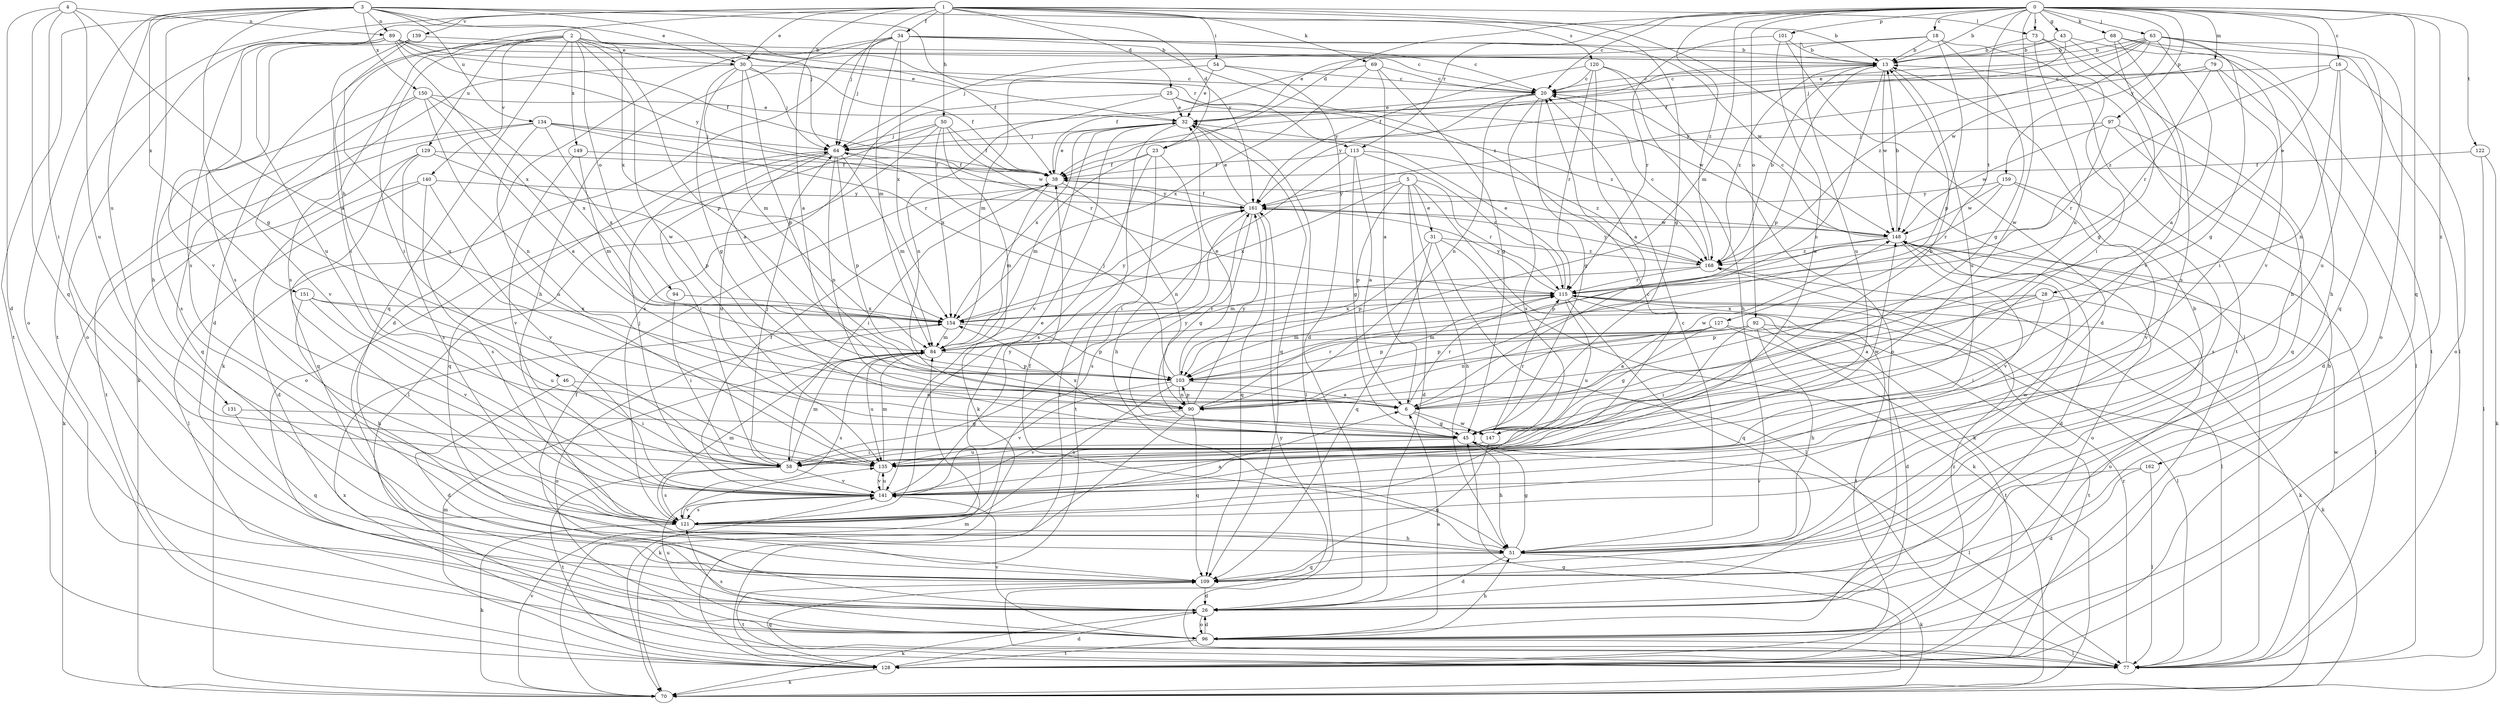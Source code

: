 strict digraph  {
0;
1;
2;
3;
4;
5;
6;
13;
16;
18;
20;
23;
25;
26;
28;
30;
31;
32;
34;
38;
43;
45;
46;
50;
51;
54;
58;
63;
64;
68;
69;
70;
73;
77;
79;
84;
89;
90;
92;
94;
96;
97;
101;
103;
109;
113;
115;
120;
121;
122;
127;
128;
129;
131;
134;
135;
139;
140;
141;
147;
148;
149;
150;
151;
154;
159;
161;
162;
168;
0 -> 13  [label=b];
0 -> 16  [label=c];
0 -> 18  [label=c];
0 -> 20  [label=c];
0 -> 23  [label=d];
0 -> 28  [label=e];
0 -> 43  [label=g];
0 -> 63  [label=j];
0 -> 68  [label=k];
0 -> 73  [label=l];
0 -> 79  [label=m];
0 -> 84  [label=m];
0 -> 92  [label=o];
0 -> 97  [label=p];
0 -> 101  [label=p];
0 -> 109  [label=q];
0 -> 113  [label=r];
0 -> 122  [label=t];
0 -> 127  [label=t];
0 -> 147  [label=w];
0 -> 159  [label=y];
0 -> 162  [label=z];
0 -> 168  [label=z];
1 -> 6  [label=a];
1 -> 23  [label=d];
1 -> 25  [label=d];
1 -> 30  [label=e];
1 -> 34  [label=f];
1 -> 45  [label=g];
1 -> 46  [label=h];
1 -> 50  [label=h];
1 -> 54  [label=i];
1 -> 64  [label=j];
1 -> 69  [label=k];
1 -> 73  [label=l];
1 -> 77  [label=l];
1 -> 120  [label=s];
1 -> 121  [label=s];
1 -> 128  [label=t];
1 -> 139  [label=v];
2 -> 26  [label=d];
2 -> 30  [label=e];
2 -> 38  [label=f];
2 -> 58  [label=i];
2 -> 94  [label=o];
2 -> 103  [label=p];
2 -> 109  [label=q];
2 -> 113  [label=r];
2 -> 121  [label=s];
2 -> 129  [label=u];
2 -> 140  [label=v];
2 -> 147  [label=w];
2 -> 149  [label=x];
3 -> 13  [label=b];
3 -> 30  [label=e];
3 -> 45  [label=g];
3 -> 51  [label=h];
3 -> 64  [label=j];
3 -> 89  [label=n];
3 -> 96  [label=o];
3 -> 128  [label=t];
3 -> 131  [label=u];
3 -> 134  [label=u];
3 -> 150  [label=x];
3 -> 151  [label=x];
3 -> 154  [label=x];
3 -> 161  [label=y];
4 -> 6  [label=a];
4 -> 26  [label=d];
4 -> 58  [label=i];
4 -> 89  [label=n];
4 -> 109  [label=q];
4 -> 135  [label=u];
5 -> 26  [label=d];
5 -> 31  [label=e];
5 -> 51  [label=h];
5 -> 70  [label=k];
5 -> 103  [label=p];
5 -> 115  [label=r];
5 -> 154  [label=x];
5 -> 161  [label=y];
6 -> 45  [label=g];
6 -> 115  [label=r];
6 -> 147  [label=w];
6 -> 148  [label=w];
13 -> 20  [label=c];
13 -> 38  [label=f];
13 -> 90  [label=n];
13 -> 103  [label=p];
13 -> 135  [label=u];
13 -> 148  [label=w];
13 -> 168  [label=z];
16 -> 20  [label=c];
16 -> 90  [label=n];
16 -> 96  [label=o];
16 -> 135  [label=u];
16 -> 168  [label=z];
18 -> 13  [label=b];
18 -> 45  [label=g];
18 -> 64  [label=j];
18 -> 103  [label=p];
18 -> 128  [label=t];
18 -> 135  [label=u];
20 -> 32  [label=e];
20 -> 45  [label=g];
20 -> 90  [label=n];
20 -> 121  [label=s];
20 -> 161  [label=y];
23 -> 38  [label=f];
23 -> 51  [label=h];
23 -> 84  [label=m];
23 -> 121  [label=s];
23 -> 128  [label=t];
25 -> 32  [label=e];
25 -> 90  [label=n];
25 -> 121  [label=s];
25 -> 148  [label=w];
25 -> 168  [label=z];
26 -> 38  [label=f];
26 -> 70  [label=k];
26 -> 96  [label=o];
28 -> 6  [label=a];
28 -> 58  [label=i];
28 -> 96  [label=o];
28 -> 103  [label=p];
28 -> 154  [label=x];
30 -> 6  [label=a];
30 -> 20  [label=c];
30 -> 38  [label=f];
30 -> 45  [label=g];
30 -> 64  [label=j];
30 -> 70  [label=k];
30 -> 84  [label=m];
30 -> 103  [label=p];
31 -> 70  [label=k];
31 -> 77  [label=l];
31 -> 103  [label=p];
31 -> 109  [label=q];
31 -> 168  [label=z];
32 -> 64  [label=j];
32 -> 77  [label=l];
32 -> 109  [label=q];
32 -> 128  [label=t];
32 -> 141  [label=v];
32 -> 154  [label=x];
34 -> 13  [label=b];
34 -> 20  [label=c];
34 -> 26  [label=d];
34 -> 51  [label=h];
34 -> 64  [label=j];
34 -> 70  [label=k];
34 -> 84  [label=m];
34 -> 148  [label=w];
34 -> 154  [label=x];
34 -> 168  [label=z];
38 -> 32  [label=e];
38 -> 58  [label=i];
38 -> 84  [label=m];
38 -> 90  [label=n];
38 -> 161  [label=y];
43 -> 13  [label=b];
43 -> 32  [label=e];
43 -> 38  [label=f];
43 -> 51  [label=h];
43 -> 141  [label=v];
45 -> 13  [label=b];
45 -> 51  [label=h];
45 -> 77  [label=l];
45 -> 135  [label=u];
45 -> 154  [label=x];
45 -> 161  [label=y];
46 -> 26  [label=d];
46 -> 58  [label=i];
46 -> 90  [label=n];
50 -> 38  [label=f];
50 -> 64  [label=j];
50 -> 70  [label=k];
50 -> 77  [label=l];
50 -> 96  [label=o];
50 -> 115  [label=r];
50 -> 154  [label=x];
51 -> 13  [label=b];
51 -> 20  [label=c];
51 -> 26  [label=d];
51 -> 38  [label=f];
51 -> 45  [label=g];
51 -> 70  [label=k];
51 -> 109  [label=q];
51 -> 148  [label=w];
54 -> 20  [label=c];
54 -> 26  [label=d];
54 -> 32  [label=e];
54 -> 84  [label=m];
58 -> 64  [label=j];
58 -> 84  [label=m];
58 -> 121  [label=s];
58 -> 128  [label=t];
58 -> 141  [label=v];
58 -> 148  [label=w];
63 -> 6  [label=a];
63 -> 13  [label=b];
63 -> 32  [label=e];
63 -> 45  [label=g];
63 -> 64  [label=j];
63 -> 96  [label=o];
63 -> 109  [label=q];
63 -> 141  [label=v];
63 -> 148  [label=w];
63 -> 168  [label=z];
64 -> 38  [label=f];
64 -> 58  [label=i];
64 -> 84  [label=m];
64 -> 90  [label=n];
64 -> 103  [label=p];
64 -> 109  [label=q];
64 -> 135  [label=u];
68 -> 13  [label=b];
68 -> 45  [label=g];
68 -> 77  [label=l];
68 -> 121  [label=s];
68 -> 128  [label=t];
69 -> 6  [label=a];
69 -> 20  [label=c];
69 -> 38  [label=f];
69 -> 45  [label=g];
69 -> 154  [label=x];
70 -> 45  [label=g];
70 -> 84  [label=m];
70 -> 141  [label=v];
73 -> 13  [label=b];
73 -> 51  [label=h];
73 -> 58  [label=i];
73 -> 90  [label=n];
77 -> 109  [label=q];
77 -> 115  [label=r];
77 -> 148  [label=w];
77 -> 154  [label=x];
77 -> 161  [label=y];
79 -> 20  [label=c];
79 -> 58  [label=i];
79 -> 77  [label=l];
79 -> 115  [label=r];
79 -> 161  [label=y];
84 -> 103  [label=p];
84 -> 121  [label=s];
84 -> 135  [label=u];
89 -> 13  [label=b];
89 -> 20  [label=c];
89 -> 32  [label=e];
89 -> 38  [label=f];
89 -> 96  [label=o];
89 -> 135  [label=u];
89 -> 141  [label=v];
89 -> 154  [label=x];
89 -> 161  [label=y];
90 -> 70  [label=k];
90 -> 103  [label=p];
90 -> 109  [label=q];
90 -> 115  [label=r];
90 -> 141  [label=v];
90 -> 161  [label=y];
92 -> 51  [label=h];
92 -> 58  [label=i];
92 -> 70  [label=k];
92 -> 84  [label=m];
92 -> 103  [label=p];
92 -> 128  [label=t];
94 -> 58  [label=i];
94 -> 154  [label=x];
96 -> 6  [label=a];
96 -> 26  [label=d];
96 -> 51  [label=h];
96 -> 77  [label=l];
96 -> 121  [label=s];
96 -> 128  [label=t];
96 -> 135  [label=u];
96 -> 141  [label=v];
97 -> 26  [label=d];
97 -> 64  [label=j];
97 -> 109  [label=q];
97 -> 115  [label=r];
97 -> 148  [label=w];
101 -> 13  [label=b];
101 -> 26  [label=d];
101 -> 115  [label=r];
101 -> 135  [label=u];
103 -> 6  [label=a];
103 -> 32  [label=e];
103 -> 64  [label=j];
103 -> 90  [label=n];
103 -> 121  [label=s];
103 -> 141  [label=v];
109 -> 26  [label=d];
109 -> 128  [label=t];
113 -> 6  [label=a];
113 -> 38  [label=f];
113 -> 45  [label=g];
113 -> 58  [label=i];
113 -> 115  [label=r];
113 -> 168  [label=z];
115 -> 32  [label=e];
115 -> 70  [label=k];
115 -> 77  [label=l];
115 -> 109  [label=q];
115 -> 128  [label=t];
115 -> 135  [label=u];
115 -> 154  [label=x];
115 -> 161  [label=y];
120 -> 6  [label=a];
120 -> 20  [label=c];
120 -> 51  [label=h];
120 -> 96  [label=o];
120 -> 115  [label=r];
120 -> 161  [label=y];
121 -> 6  [label=a];
121 -> 32  [label=e];
121 -> 51  [label=h];
121 -> 70  [label=k];
121 -> 84  [label=m];
121 -> 141  [label=v];
122 -> 38  [label=f];
122 -> 70  [label=k];
122 -> 77  [label=l];
127 -> 6  [label=a];
127 -> 26  [label=d];
127 -> 45  [label=g];
127 -> 84  [label=m];
127 -> 90  [label=n];
127 -> 103  [label=p];
127 -> 128  [label=t];
128 -> 13  [label=b];
128 -> 26  [label=d];
128 -> 70  [label=k];
128 -> 84  [label=m];
128 -> 168  [label=z];
129 -> 38  [label=f];
129 -> 70  [label=k];
129 -> 103  [label=p];
129 -> 109  [label=q];
129 -> 121  [label=s];
131 -> 45  [label=g];
131 -> 109  [label=q];
134 -> 64  [label=j];
134 -> 109  [label=q];
134 -> 115  [label=r];
134 -> 128  [label=t];
134 -> 135  [label=u];
134 -> 148  [label=w];
134 -> 154  [label=x];
135 -> 84  [label=m];
135 -> 141  [label=v];
139 -> 13  [label=b];
139 -> 58  [label=i];
139 -> 121  [label=s];
139 -> 135  [label=u];
140 -> 26  [label=d];
140 -> 77  [label=l];
140 -> 121  [label=s];
140 -> 141  [label=v];
140 -> 161  [label=y];
141 -> 20  [label=c];
141 -> 38  [label=f];
141 -> 64  [label=j];
141 -> 121  [label=s];
141 -> 135  [label=u];
141 -> 161  [label=y];
147 -> 58  [label=i];
147 -> 109  [label=q];
147 -> 115  [label=r];
148 -> 13  [label=b];
148 -> 20  [label=c];
148 -> 26  [label=d];
148 -> 77  [label=l];
148 -> 96  [label=o];
148 -> 103  [label=p];
148 -> 141  [label=v];
148 -> 168  [label=z];
149 -> 38  [label=f];
149 -> 84  [label=m];
149 -> 141  [label=v];
150 -> 6  [label=a];
150 -> 32  [label=e];
150 -> 90  [label=n];
150 -> 121  [label=s];
150 -> 141  [label=v];
150 -> 154  [label=x];
151 -> 51  [label=h];
151 -> 135  [label=u];
151 -> 141  [label=v];
151 -> 154  [label=x];
154 -> 84  [label=m];
154 -> 96  [label=o];
154 -> 103  [label=p];
154 -> 115  [label=r];
154 -> 161  [label=y];
159 -> 115  [label=r];
159 -> 121  [label=s];
159 -> 141  [label=v];
159 -> 148  [label=w];
159 -> 161  [label=y];
161 -> 32  [label=e];
161 -> 38  [label=f];
161 -> 45  [label=g];
161 -> 109  [label=q];
161 -> 121  [label=s];
161 -> 148  [label=w];
162 -> 26  [label=d];
162 -> 77  [label=l];
162 -> 141  [label=v];
168 -> 13  [label=b];
168 -> 20  [label=c];
168 -> 77  [label=l];
168 -> 84  [label=m];
168 -> 115  [label=r];
168 -> 161  [label=y];
}
